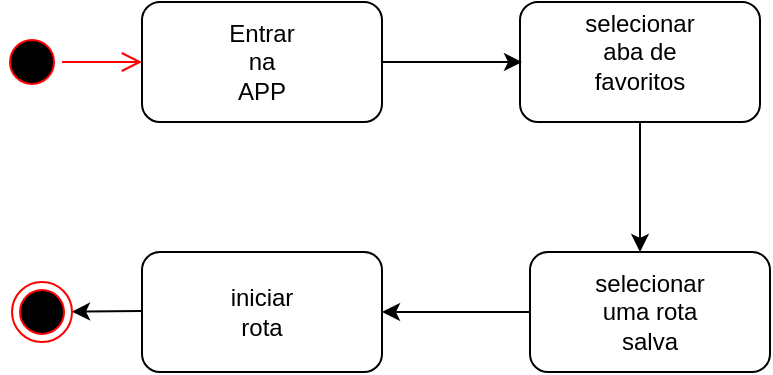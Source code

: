 <mxfile version="14.8.2" type="github">
  <diagram id="e5D5xJizQrYGkKH679qA" name="Page-1">
    <mxGraphModel dx="1038" dy="489" grid="1" gridSize="10" guides="1" tooltips="1" connect="1" arrows="1" fold="1" page="1" pageScale="1" pageWidth="827" pageHeight="1169" math="0" shadow="0">
      <root>
        <mxCell id="0" />
        <mxCell id="1" parent="0" />
        <mxCell id="EFpp2HV2Ul37okye-qru-1" value="" style="ellipse;html=1;shape=startState;fillColor=#000000;strokeColor=#ff0000;" vertex="1" parent="1">
          <mxGeometry x="90" y="50" width="30" height="30" as="geometry" />
        </mxCell>
        <mxCell id="EFpp2HV2Ul37okye-qru-2" value="" style="edgeStyle=orthogonalEdgeStyle;html=1;verticalAlign=bottom;endArrow=open;endSize=8;strokeColor=#ff0000;" edge="1" source="EFpp2HV2Ul37okye-qru-1" parent="1">
          <mxGeometry relative="1" as="geometry">
            <mxPoint x="160" y="65" as="targetPoint" />
          </mxGeometry>
        </mxCell>
        <mxCell id="EFpp2HV2Ul37okye-qru-3" value="" style="rounded=1;whiteSpace=wrap;html=1;" vertex="1" parent="1">
          <mxGeometry x="160" y="35" width="120" height="60" as="geometry" />
        </mxCell>
        <mxCell id="EFpp2HV2Ul37okye-qru-4" value="Entrar na APP" style="text;html=1;strokeColor=none;fillColor=none;align=center;verticalAlign=middle;whiteSpace=wrap;rounded=0;" vertex="1" parent="1">
          <mxGeometry x="200" y="55" width="40" height="20" as="geometry" />
        </mxCell>
        <mxCell id="EFpp2HV2Ul37okye-qru-5" value="" style="rounded=1;whiteSpace=wrap;html=1;" vertex="1" parent="1">
          <mxGeometry x="349" y="35" width="120" height="60" as="geometry" />
        </mxCell>
        <mxCell id="EFpp2HV2Ul37okye-qru-6" value="" style="endArrow=classic;html=1;exitX=1;exitY=0.5;exitDx=0;exitDy=0;" edge="1" parent="1" source="EFpp2HV2Ul37okye-qru-3">
          <mxGeometry width="50" height="50" relative="1" as="geometry">
            <mxPoint x="390" y="270" as="sourcePoint" />
            <mxPoint x="350" y="65" as="targetPoint" />
            <Array as="points" />
          </mxGeometry>
        </mxCell>
        <mxCell id="EFpp2HV2Ul37okye-qru-7" value="selecionar aba de favoritos" style="text;html=1;strokeColor=none;fillColor=none;align=center;verticalAlign=middle;whiteSpace=wrap;rounded=0;" vertex="1" parent="1">
          <mxGeometry x="389" y="50" width="40" height="20" as="geometry" />
        </mxCell>
        <mxCell id="EFpp2HV2Ul37okye-qru-8" value="" style="rounded=1;whiteSpace=wrap;html=1;" vertex="1" parent="1">
          <mxGeometry x="354" y="160" width="120" height="60" as="geometry" />
        </mxCell>
        <mxCell id="EFpp2HV2Ul37okye-qru-9" value="selecionar uma rota salva" style="text;html=1;strokeColor=none;fillColor=none;align=center;verticalAlign=middle;whiteSpace=wrap;rounded=0;" vertex="1" parent="1">
          <mxGeometry x="394" y="180" width="40" height="20" as="geometry" />
        </mxCell>
        <mxCell id="EFpp2HV2Ul37okye-qru-10" value="" style="rounded=1;whiteSpace=wrap;html=1;" vertex="1" parent="1">
          <mxGeometry x="160" y="160" width="120" height="60" as="geometry" />
        </mxCell>
        <mxCell id="EFpp2HV2Ul37okye-qru-11" value="iniciar rota" style="text;html=1;strokeColor=none;fillColor=none;align=center;verticalAlign=middle;whiteSpace=wrap;rounded=0;" vertex="1" parent="1">
          <mxGeometry x="200" y="180" width="40" height="20" as="geometry" />
        </mxCell>
        <mxCell id="EFpp2HV2Ul37okye-qru-12" value="" style="endArrow=classic;html=1;exitX=0.5;exitY=1;exitDx=0;exitDy=0;" edge="1" parent="1" source="EFpp2HV2Ul37okye-qru-5">
          <mxGeometry width="50" height="50" relative="1" as="geometry">
            <mxPoint x="390" y="220" as="sourcePoint" />
            <mxPoint x="409" y="160" as="targetPoint" />
          </mxGeometry>
        </mxCell>
        <mxCell id="EFpp2HV2Ul37okye-qru-13" value="" style="endArrow=classic;html=1;entryX=1;entryY=0.5;entryDx=0;entryDy=0;exitX=0;exitY=0.5;exitDx=0;exitDy=0;" edge="1" parent="1" source="EFpp2HV2Ul37okye-qru-8" target="EFpp2HV2Ul37okye-qru-10">
          <mxGeometry width="50" height="50" relative="1" as="geometry">
            <mxPoint x="390" y="220" as="sourcePoint" />
            <mxPoint x="440" y="170" as="targetPoint" />
          </mxGeometry>
        </mxCell>
        <mxCell id="EFpp2HV2Ul37okye-qru-14" value="" style="endArrow=classic;html=1;exitX=0;exitY=0.5;exitDx=0;exitDy=0;" edge="1" parent="1" target="EFpp2HV2Ul37okye-qru-15">
          <mxGeometry width="50" height="50" relative="1" as="geometry">
            <mxPoint x="160" y="189.5" as="sourcePoint" />
            <mxPoint x="110" y="190" as="targetPoint" />
          </mxGeometry>
        </mxCell>
        <mxCell id="EFpp2HV2Ul37okye-qru-15" value="" style="ellipse;html=1;shape=endState;fillColor=#000000;strokeColor=#ff0000;" vertex="1" parent="1">
          <mxGeometry x="95" y="175" width="30" height="30" as="geometry" />
        </mxCell>
      </root>
    </mxGraphModel>
  </diagram>
</mxfile>
